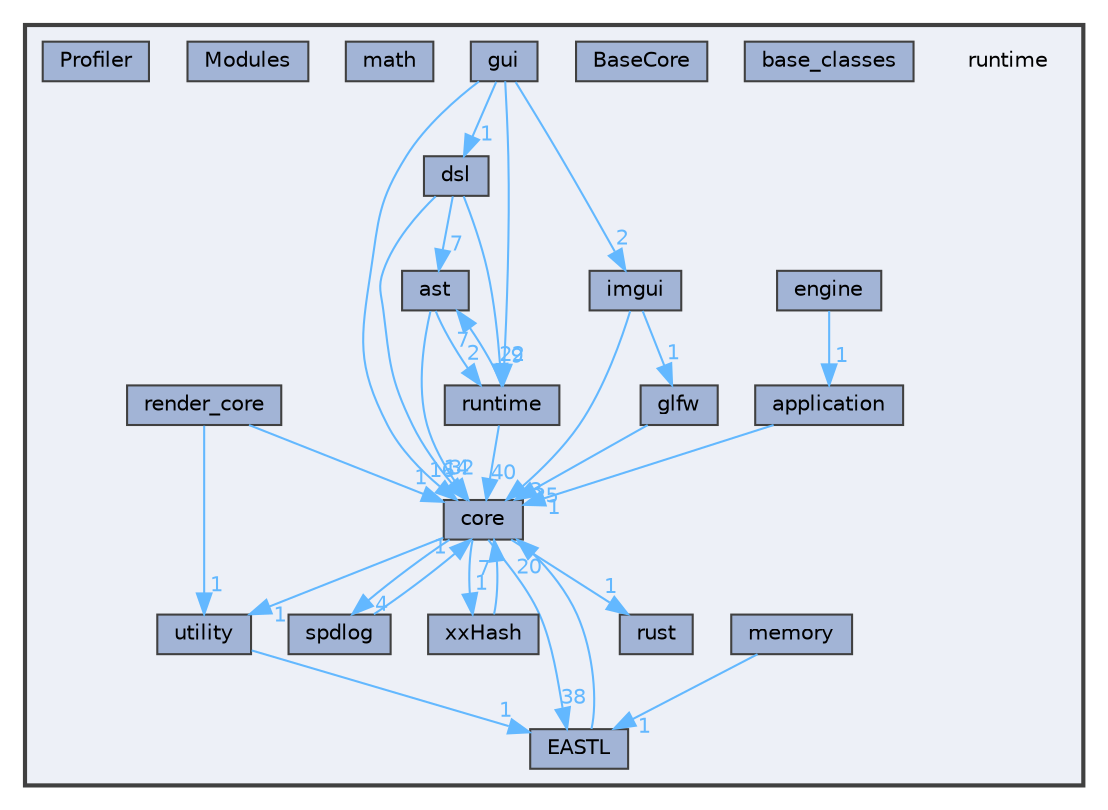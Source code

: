 digraph "runtime"
{
 // LATEX_PDF_SIZE
  bgcolor="transparent";
  edge [fontname=Helvetica,fontsize=10,labelfontname=Helvetica,labelfontsize=10];
  node [fontname=Helvetica,fontsize=10,shape=box,height=0.2,width=0.4];
  compound=true
  subgraph clusterdir_cb031e414f281a658b23dddb30bb9d2c {
    graph [ bgcolor="#edf0f7", pencolor="grey25", label="", fontname=Helvetica,fontsize=10 style="filled,bold", URL="dir_cb031e414f281a658b23dddb30bb9d2c.html",tooltip=""]
    dir_cb031e414f281a658b23dddb30bb9d2c [shape=plaintext, label="runtime"];
  dir_8635b000941845142f9bd18eb6762afe [label="application", fillcolor="#a2b4d6", color="grey25", style="filled", URL="dir_8635b000941845142f9bd18eb6762afe.html",tooltip=""];
  dir_b27366c984b26fb3562cedd28debd1aa [label="ast", fillcolor="#a2b4d6", color="grey25", style="filled", URL="dir_b27366c984b26fb3562cedd28debd1aa.html",tooltip=""];
  dir_46e4ada428cfb7240a0a1ca91344c0dc [label="base_classes", fillcolor="#a2b4d6", color="grey25", style="filled", URL="dir_46e4ada428cfb7240a0a1ca91344c0dc.html",tooltip=""];
  dir_88233b64a7cda8a08e316aacb52d1ceb [label="BaseCore", fillcolor="#a2b4d6", color="grey25", style="filled", URL="dir_88233b64a7cda8a08e316aacb52d1ceb.html",tooltip=""];
  dir_0b94c9ea5f3d98712a457061cc05ff83 [label="core", fillcolor="#a2b4d6", color="grey25", style="filled", URL="dir_0b94c9ea5f3d98712a457061cc05ff83.html",tooltip=""];
  dir_f37b4cd07efd48f6bba622da9e6812d8 [label="dsl", fillcolor="#a2b4d6", color="grey25", style="filled", URL="dir_f37b4cd07efd48f6bba622da9e6812d8.html",tooltip=""];
  dir_46d996951237f3a811adda0775610b84 [label="EASTL", fillcolor="#a2b4d6", color="grey25", style="filled", URL="dir_46d996951237f3a811adda0775610b84.html",tooltip=""];
  dir_c6c2f3a36bf80486a8170642d0c92f99 [label="engine", fillcolor="#a2b4d6", color="grey25", style="filled", URL="dir_c6c2f3a36bf80486a8170642d0c92f99.html",tooltip=""];
  dir_5cf8d977d79e60b4047f94b5a17051ac [label="glfw", fillcolor="#a2b4d6", color="grey25", style="filled", URL="dir_5cf8d977d79e60b4047f94b5a17051ac.html",tooltip=""];
  dir_cc65713ea37b97f9d059d3261cf51a01 [label="gui", fillcolor="#a2b4d6", color="grey25", style="filled", URL="dir_cc65713ea37b97f9d059d3261cf51a01.html",tooltip=""];
  dir_2a643d7f87429a67e241c39cbfd7577b [label="imgui", fillcolor="#a2b4d6", color="grey25", style="filled", URL="dir_2a643d7f87429a67e241c39cbfd7577b.html",tooltip=""];
  dir_9f8c30d1ea24168af96f2ed9e89d534f [label="math", fillcolor="#a2b4d6", color="grey25", style="filled", URL="dir_9f8c30d1ea24168af96f2ed9e89d534f.html",tooltip=""];
  dir_a2cc9f3e7ce043a401b88a5b8cc648b4 [label="memory", fillcolor="#a2b4d6", color="grey25", style="filled", URL="dir_a2cc9f3e7ce043a401b88a5b8cc648b4.html",tooltip=""];
  dir_a6490c5eb70bf0668c480f445602efb6 [label="Modules", fillcolor="#a2b4d6", color="grey25", style="filled", URL="dir_a6490c5eb70bf0668c480f445602efb6.html",tooltip=""];
  dir_99027b34907925940f1be16882eab99e [label="Profiler", fillcolor="#a2b4d6", color="grey25", style="filled", URL="dir_99027b34907925940f1be16882eab99e.html",tooltip=""];
  dir_52c2dcfafbc743e650db275b36edc0cc [label="render_core", fillcolor="#a2b4d6", color="grey25", style="filled", URL="dir_52c2dcfafbc743e650db275b36edc0cc.html",tooltip=""];
  dir_1165fe574c2ca36c9b57174c038000cf [label="runtime", fillcolor="#a2b4d6", color="grey25", style="filled", URL="dir_1165fe574c2ca36c9b57174c038000cf.html",tooltip=""];
  dir_2655ea0d176f99a203024cc8de38e91d [label="rust", fillcolor="#a2b4d6", color="grey25", style="filled", URL="dir_2655ea0d176f99a203024cc8de38e91d.html",tooltip=""];
  dir_48e5080389b0b6d7d4f45b0711015766 [label="spdlog", fillcolor="#a2b4d6", color="grey25", style="filled", URL="dir_48e5080389b0b6d7d4f45b0711015766.html",tooltip=""];
  dir_94712cad8ccb936ff136bcb92683eae2 [label="utility", fillcolor="#a2b4d6", color="grey25", style="filled", URL="dir_94712cad8ccb936ff136bcb92683eae2.html",tooltip=""];
  dir_843c3b0b2832283878bd005a5b7b0a32 [label="xxHash", fillcolor="#a2b4d6", color="grey25", style="filled", URL="dir_843c3b0b2832283878bd005a5b7b0a32.html",tooltip=""];
  }
  dir_8635b000941845142f9bd18eb6762afe->dir_0b94c9ea5f3d98712a457061cc05ff83 [headlabel="1", labeldistance=1.5 headhref="dir_000001_000023.html" href="dir_000001_000023.html" color="steelblue1" fontcolor="steelblue1"];
  dir_b27366c984b26fb3562cedd28debd1aa->dir_0b94c9ea5f3d98712a457061cc05ff83 [headlabel="32", labeldistance=1.5 headhref="dir_000004_000023.html" href="dir_000004_000023.html" color="steelblue1" fontcolor="steelblue1"];
  dir_b27366c984b26fb3562cedd28debd1aa->dir_1165fe574c2ca36c9b57174c038000cf [headlabel="2", labeldistance=1.5 headhref="dir_000004_000113.html" href="dir_000004_000113.html" color="steelblue1" fontcolor="steelblue1"];
  dir_0b94c9ea5f3d98712a457061cc05ff83->dir_2655ea0d176f99a203024cc8de38e91d [headlabel="1", labeldistance=1.5 headhref="dir_000023_000114.html" href="dir_000023_000114.html" color="steelblue1" fontcolor="steelblue1"];
  dir_0b94c9ea5f3d98712a457061cc05ff83->dir_48e5080389b0b6d7d4f45b0711015766 [headlabel="4", labeldistance=1.5 headhref="dir_000023_000119.html" href="dir_000023_000119.html" color="steelblue1" fontcolor="steelblue1"];
  dir_0b94c9ea5f3d98712a457061cc05ff83->dir_94712cad8ccb936ff136bcb92683eae2 [headlabel="1", labeldistance=1.5 headhref="dir_000023_000131.html" href="dir_000023_000131.html" color="steelblue1" fontcolor="steelblue1"];
  dir_0b94c9ea5f3d98712a457061cc05ff83->dir_46d996951237f3a811adda0775610b84 [headlabel="38", labeldistance=1.5 headhref="dir_000023_000035.html" href="dir_000023_000035.html" color="steelblue1" fontcolor="steelblue1"];
  dir_0b94c9ea5f3d98712a457061cc05ff83->dir_843c3b0b2832283878bd005a5b7b0a32 [headlabel="1", labeldistance=1.5 headhref="dir_000023_000136.html" href="dir_000023_000136.html" color="steelblue1" fontcolor="steelblue1"];
  dir_f37b4cd07efd48f6bba622da9e6812d8->dir_0b94c9ea5f3d98712a457061cc05ff83 [headlabel="14", labeldistance=1.5 headhref="dir_000032_000023.html" href="dir_000032_000023.html" color="steelblue1" fontcolor="steelblue1"];
  dir_f37b4cd07efd48f6bba622da9e6812d8->dir_1165fe574c2ca36c9b57174c038000cf [headlabel="22", labeldistance=1.5 headhref="dir_000032_000113.html" href="dir_000032_000113.html" color="steelblue1" fontcolor="steelblue1"];
  dir_f37b4cd07efd48f6bba622da9e6812d8->dir_b27366c984b26fb3562cedd28debd1aa [headlabel="7", labeldistance=1.5 headhref="dir_000032_000004.html" href="dir_000032_000004.html" color="steelblue1" fontcolor="steelblue1"];
  dir_46d996951237f3a811adda0775610b84->dir_0b94c9ea5f3d98712a457061cc05ff83 [headlabel="20", labeldistance=1.5 headhref="dir_000035_000023.html" href="dir_000035_000023.html" color="steelblue1" fontcolor="steelblue1"];
  dir_c6c2f3a36bf80486a8170642d0c92f99->dir_8635b000941845142f9bd18eb6762afe [headlabel="1", labeldistance=1.5 headhref="dir_000039_000001.html" href="dir_000039_000001.html" color="steelblue1" fontcolor="steelblue1"];
  dir_5cf8d977d79e60b4047f94b5a17051ac->dir_0b94c9ea5f3d98712a457061cc05ff83 [headlabel="25", labeldistance=1.5 headhref="dir_000079_000023.html" href="dir_000079_000023.html" color="steelblue1" fontcolor="steelblue1"];
  dir_cc65713ea37b97f9d059d3261cf51a01->dir_0b94c9ea5f3d98712a457061cc05ff83 [headlabel="16", labeldistance=1.5 headhref="dir_000081_000023.html" href="dir_000081_000023.html" color="steelblue1" fontcolor="steelblue1"];
  dir_cc65713ea37b97f9d059d3261cf51a01->dir_1165fe574c2ca36c9b57174c038000cf [headlabel="9", labeldistance=1.5 headhref="dir_000081_000113.html" href="dir_000081_000113.html" color="steelblue1" fontcolor="steelblue1"];
  dir_cc65713ea37b97f9d059d3261cf51a01->dir_2a643d7f87429a67e241c39cbfd7577b [headlabel="2", labeldistance=1.5 headhref="dir_000081_000082.html" href="dir_000081_000082.html" color="steelblue1" fontcolor="steelblue1"];
  dir_cc65713ea37b97f9d059d3261cf51a01->dir_f37b4cd07efd48f6bba622da9e6812d8 [headlabel="1", labeldistance=1.5 headhref="dir_000081_000032.html" href="dir_000081_000032.html" color="steelblue1" fontcolor="steelblue1"];
  dir_2a643d7f87429a67e241c39cbfd7577b->dir_0b94c9ea5f3d98712a457061cc05ff83 [headlabel="3", labeldistance=1.5 headhref="dir_000082_000023.html" href="dir_000082_000023.html" color="steelblue1" fontcolor="steelblue1"];
  dir_2a643d7f87429a67e241c39cbfd7577b->dir_5cf8d977d79e60b4047f94b5a17051ac [headlabel="1", labeldistance=1.5 headhref="dir_000082_000079.html" href="dir_000082_000079.html" color="steelblue1" fontcolor="steelblue1"];
  dir_a2cc9f3e7ce043a401b88a5b8cc648b4->dir_46d996951237f3a811adda0775610b84 [headlabel="1", labeldistance=1.5 headhref="dir_000093_000035.html" href="dir_000093_000035.html" color="steelblue1" fontcolor="steelblue1"];
  dir_52c2dcfafbc743e650db275b36edc0cc->dir_0b94c9ea5f3d98712a457061cc05ff83 [headlabel="1", labeldistance=1.5 headhref="dir_000108_000023.html" href="dir_000108_000023.html" color="steelblue1" fontcolor="steelblue1"];
  dir_52c2dcfafbc743e650db275b36edc0cc->dir_94712cad8ccb936ff136bcb92683eae2 [headlabel="1", labeldistance=1.5 headhref="dir_000108_000131.html" href="dir_000108_000131.html" color="steelblue1" fontcolor="steelblue1"];
  dir_1165fe574c2ca36c9b57174c038000cf->dir_0b94c9ea5f3d98712a457061cc05ff83 [headlabel="40", labeldistance=1.5 headhref="dir_000113_000023.html" href="dir_000113_000023.html" color="steelblue1" fontcolor="steelblue1"];
  dir_1165fe574c2ca36c9b57174c038000cf->dir_b27366c984b26fb3562cedd28debd1aa [headlabel="7", labeldistance=1.5 headhref="dir_000113_000004.html" href="dir_000113_000004.html" color="steelblue1" fontcolor="steelblue1"];
  dir_48e5080389b0b6d7d4f45b0711015766->dir_0b94c9ea5f3d98712a457061cc05ff83 [headlabel="1", labeldistance=1.5 headhref="dir_000119_000023.html" href="dir_000119_000023.html" color="steelblue1" fontcolor="steelblue1"];
  dir_94712cad8ccb936ff136bcb92683eae2->dir_46d996951237f3a811adda0775610b84 [headlabel="1", labeldistance=1.5 headhref="dir_000131_000035.html" href="dir_000131_000035.html" color="steelblue1" fontcolor="steelblue1"];
  dir_843c3b0b2832283878bd005a5b7b0a32->dir_0b94c9ea5f3d98712a457061cc05ff83 [headlabel="7", labeldistance=1.5 headhref="dir_000136_000023.html" href="dir_000136_000023.html" color="steelblue1" fontcolor="steelblue1"];
}
